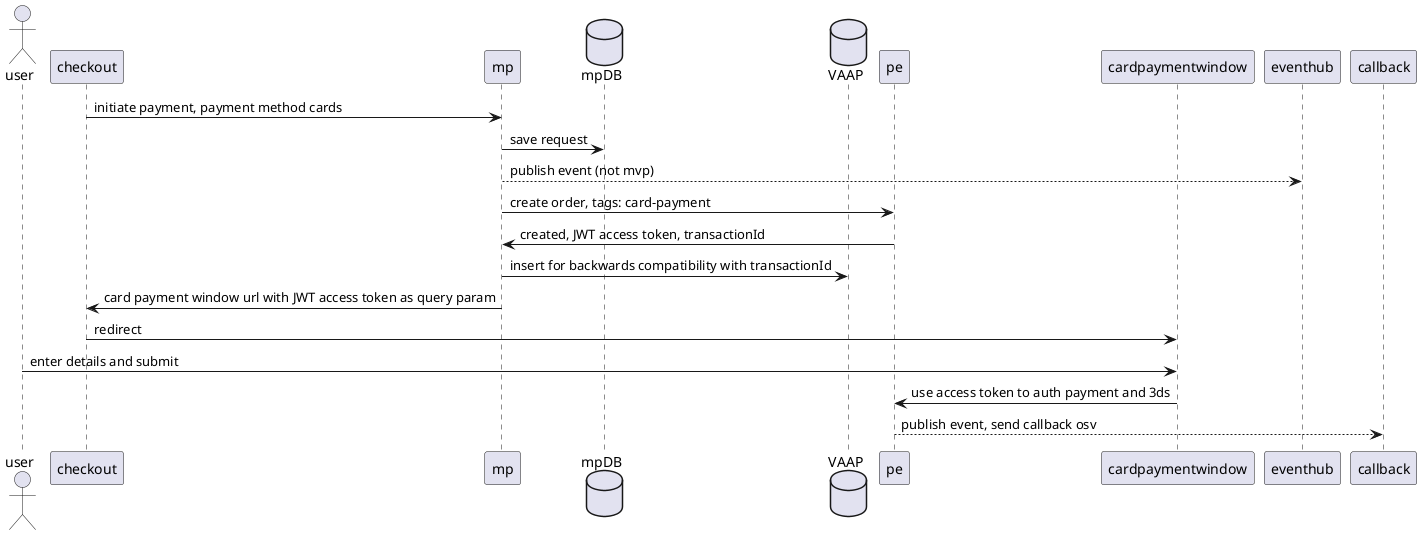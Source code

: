 @startuml

actor user
participant checkout
participant mp
database mpDB
database VAAP
participant pe
participant cardpaymentwindow


checkout -> mp : initiate payment, payment method cards
mp -> mpDB : save request
mp --> eventhub : publish event (not mvp)
mp -> pe : create order, tags: card-payment
pe -> mp : created, JWT access token, transactionId
mp -> VAAP : insert for backwards compatibility with transactionId
mp -> checkout: card payment window url with JWT access token as query param
checkout -> cardpaymentwindow : redirect
user -> cardpaymentwindow : enter details and submit
cardpaymentwindow -> pe : use access token to auth payment and 3ds


pe --> callback: publish event, send callback osv
@enduml